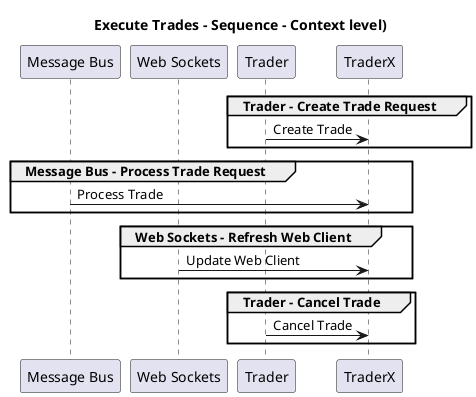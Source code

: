 @startuml

title Execute Trades - Sequence - Context level)

participant "Message Bus" as TraderX.Actors.MessageBus
participant "Web Sockets" as TraderX.Actors.WebSockets
participant "Trader" as TraderX.Actors.Trader
participant "TraderX" as TraderX.SoftwareSystems.TraderX

group Trader - Create Trade Request
TraderX.Actors.Trader -> TraderX.SoftwareSystems.TraderX : Create Trade
end
group Message Bus - Process Trade Request
TraderX.Actors.MessageBus -> TraderX.SoftwareSystems.TraderX : Process Trade
end
group Web Sockets - Refresh Web Client
TraderX.Actors.WebSockets -> TraderX.SoftwareSystems.TraderX : Update Web Client
end
group Trader - Cancel Trade
TraderX.Actors.Trader -> TraderX.SoftwareSystems.TraderX : Cancel Trade
end


@enduml
